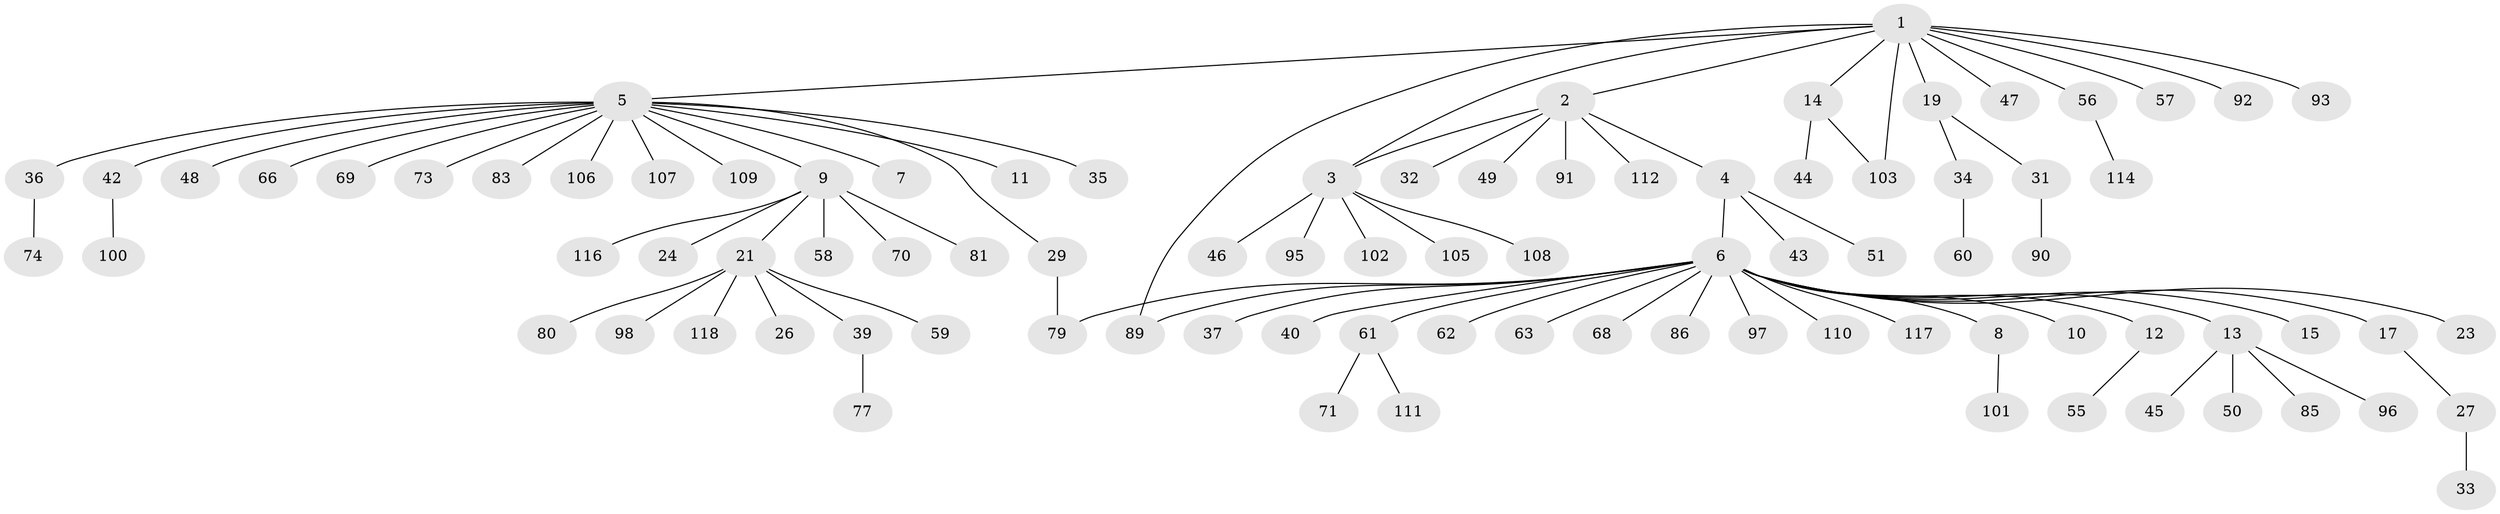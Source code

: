 // original degree distribution, {13: 0.00847457627118644, 8: 0.025423728813559324, 5: 0.01694915254237288, 16: 0.00847457627118644, 17: 0.00847457627118644, 1: 0.652542372881356, 3: 0.059322033898305086, 2: 0.1864406779661017, 6: 0.01694915254237288, 4: 0.01694915254237288}
// Generated by graph-tools (version 1.1) at 2025/11/02/27/25 16:11:11]
// undirected, 90 vertices, 93 edges
graph export_dot {
graph [start="1"]
  node [color=gray90,style=filled];
  1 [super="+52"];
  2 [super="+88"];
  3 [super="+22"];
  4 [super="+87"];
  5 [super="+16"];
  6 [super="+18"];
  7;
  8 [super="+41"];
  9 [super="+38"];
  10 [super="+20"];
  11;
  12 [super="+30"];
  13 [super="+78"];
  14 [super="+25"];
  15 [super="+94"];
  17;
  19 [super="+99"];
  21 [super="+28"];
  23;
  24;
  26 [super="+72"];
  27;
  29;
  31 [super="+115"];
  32 [super="+53"];
  33;
  34;
  35;
  36 [super="+104"];
  37;
  39 [super="+113"];
  40 [super="+54"];
  42 [super="+64"];
  43;
  44;
  45;
  46;
  47;
  48;
  49;
  50;
  51 [super="+65"];
  55;
  56 [super="+84"];
  57;
  58;
  59;
  60;
  61;
  62;
  63;
  66 [super="+67"];
  68;
  69 [super="+75"];
  70;
  71 [super="+82"];
  73 [super="+76"];
  74;
  77;
  79;
  80;
  81;
  83;
  85;
  86;
  89;
  90;
  91;
  92;
  93;
  95;
  96;
  97;
  98;
  100;
  101;
  102;
  103;
  105;
  106;
  107;
  108;
  109;
  110;
  111;
  112;
  114;
  116;
  117;
  118;
  1 -- 2;
  1 -- 3;
  1 -- 5;
  1 -- 14;
  1 -- 19;
  1 -- 47;
  1 -- 56;
  1 -- 57;
  1 -- 89;
  1 -- 92;
  1 -- 93;
  1 -- 103;
  2 -- 3;
  2 -- 4;
  2 -- 32;
  2 -- 49;
  2 -- 91;
  2 -- 112;
  3 -- 46;
  3 -- 95;
  3 -- 102;
  3 -- 105;
  3 -- 108;
  4 -- 6;
  4 -- 43;
  4 -- 51;
  5 -- 7;
  5 -- 9;
  5 -- 11;
  5 -- 29;
  5 -- 35;
  5 -- 36;
  5 -- 42;
  5 -- 48;
  5 -- 66;
  5 -- 69;
  5 -- 73;
  5 -- 106;
  5 -- 107;
  5 -- 109;
  5 -- 83;
  6 -- 8;
  6 -- 10;
  6 -- 12;
  6 -- 13;
  6 -- 15;
  6 -- 17;
  6 -- 23;
  6 -- 37;
  6 -- 62;
  6 -- 63;
  6 -- 79;
  6 -- 89;
  6 -- 97;
  6 -- 110;
  6 -- 117;
  6 -- 68;
  6 -- 86;
  6 -- 40;
  6 -- 61;
  8 -- 101;
  9 -- 21;
  9 -- 24;
  9 -- 58;
  9 -- 70;
  9 -- 81;
  9 -- 116;
  12 -- 55;
  13 -- 45;
  13 -- 50;
  13 -- 85;
  13 -- 96;
  14 -- 44;
  14 -- 103;
  17 -- 27;
  19 -- 31;
  19 -- 34;
  21 -- 26;
  21 -- 39;
  21 -- 80;
  21 -- 98;
  21 -- 59;
  21 -- 118;
  27 -- 33;
  29 -- 79;
  31 -- 90;
  34 -- 60;
  36 -- 74;
  39 -- 77;
  42 -- 100;
  56 -- 114;
  61 -- 71;
  61 -- 111;
}

